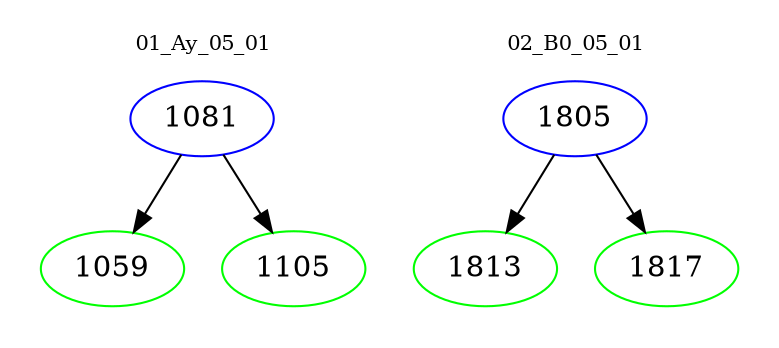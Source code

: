 digraph{
subgraph cluster_0 {
color = white
label = "01_Ay_05_01";
fontsize=10;
T0_1081 [label="1081", color="blue"]
T0_1081 -> T0_1059 [color="black"]
T0_1059 [label="1059", color="green"]
T0_1081 -> T0_1105 [color="black"]
T0_1105 [label="1105", color="green"]
}
subgraph cluster_1 {
color = white
label = "02_B0_05_01";
fontsize=10;
T1_1805 [label="1805", color="blue"]
T1_1805 -> T1_1813 [color="black"]
T1_1813 [label="1813", color="green"]
T1_1805 -> T1_1817 [color="black"]
T1_1817 [label="1817", color="green"]
}
}
